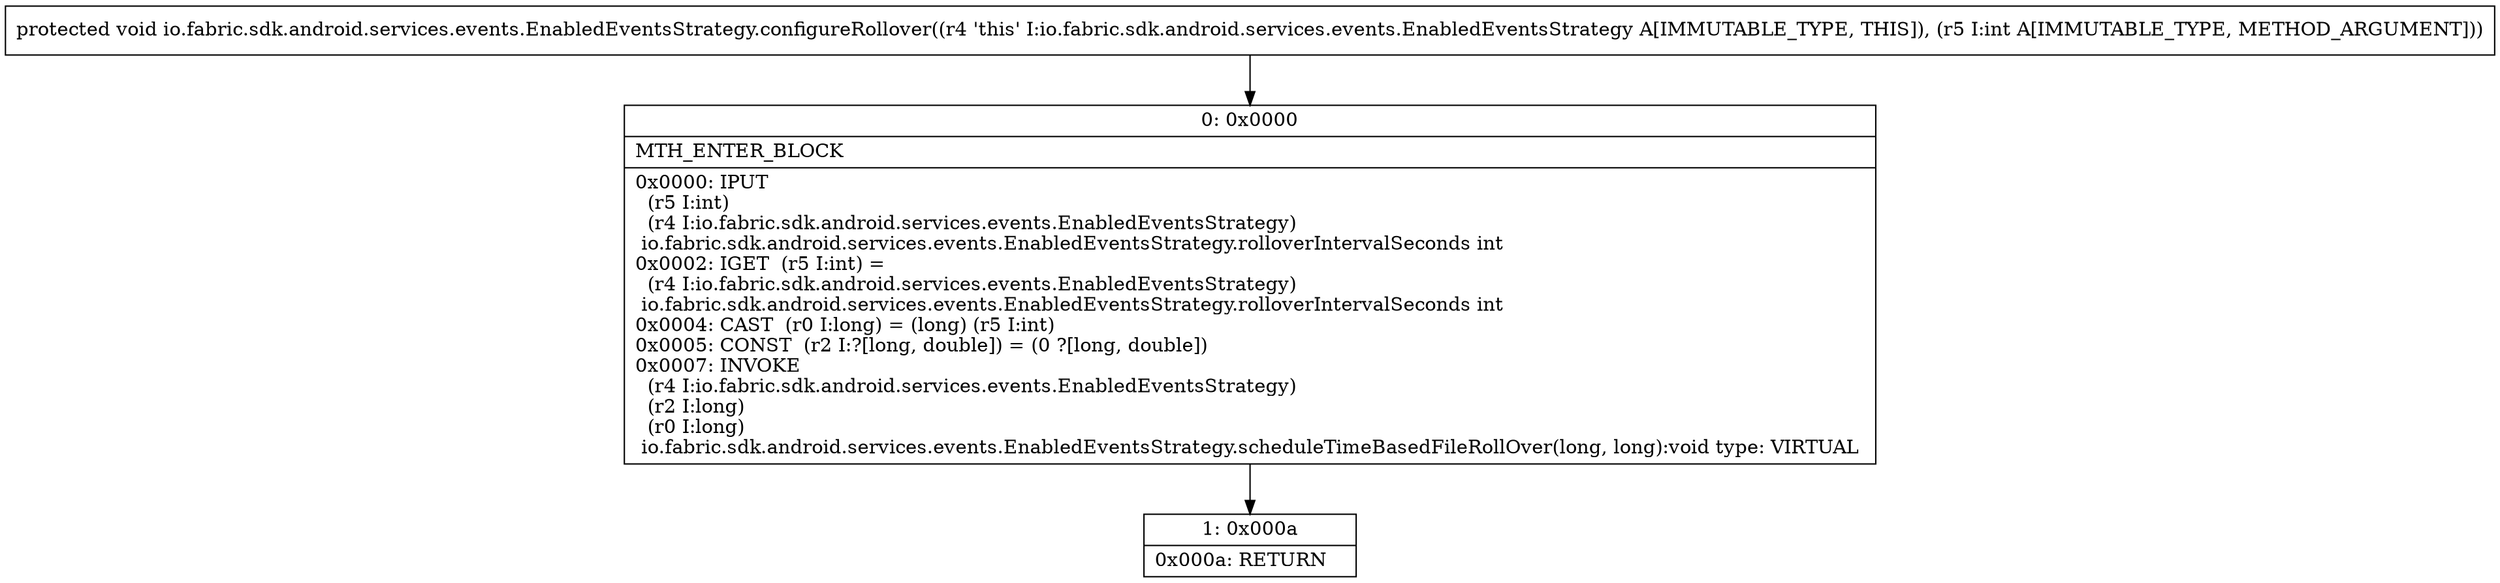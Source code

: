 digraph "CFG forio.fabric.sdk.android.services.events.EnabledEventsStrategy.configureRollover(I)V" {
Node_0 [shape=record,label="{0\:\ 0x0000|MTH_ENTER_BLOCK\l|0x0000: IPUT  \l  (r5 I:int)\l  (r4 I:io.fabric.sdk.android.services.events.EnabledEventsStrategy)\l io.fabric.sdk.android.services.events.EnabledEventsStrategy.rolloverIntervalSeconds int \l0x0002: IGET  (r5 I:int) = \l  (r4 I:io.fabric.sdk.android.services.events.EnabledEventsStrategy)\l io.fabric.sdk.android.services.events.EnabledEventsStrategy.rolloverIntervalSeconds int \l0x0004: CAST  (r0 I:long) = (long) (r5 I:int) \l0x0005: CONST  (r2 I:?[long, double]) = (0 ?[long, double]) \l0x0007: INVOKE  \l  (r4 I:io.fabric.sdk.android.services.events.EnabledEventsStrategy)\l  (r2 I:long)\l  (r0 I:long)\l io.fabric.sdk.android.services.events.EnabledEventsStrategy.scheduleTimeBasedFileRollOver(long, long):void type: VIRTUAL \l}"];
Node_1 [shape=record,label="{1\:\ 0x000a|0x000a: RETURN   \l}"];
MethodNode[shape=record,label="{protected void io.fabric.sdk.android.services.events.EnabledEventsStrategy.configureRollover((r4 'this' I:io.fabric.sdk.android.services.events.EnabledEventsStrategy A[IMMUTABLE_TYPE, THIS]), (r5 I:int A[IMMUTABLE_TYPE, METHOD_ARGUMENT])) }"];
MethodNode -> Node_0;
Node_0 -> Node_1;
}

